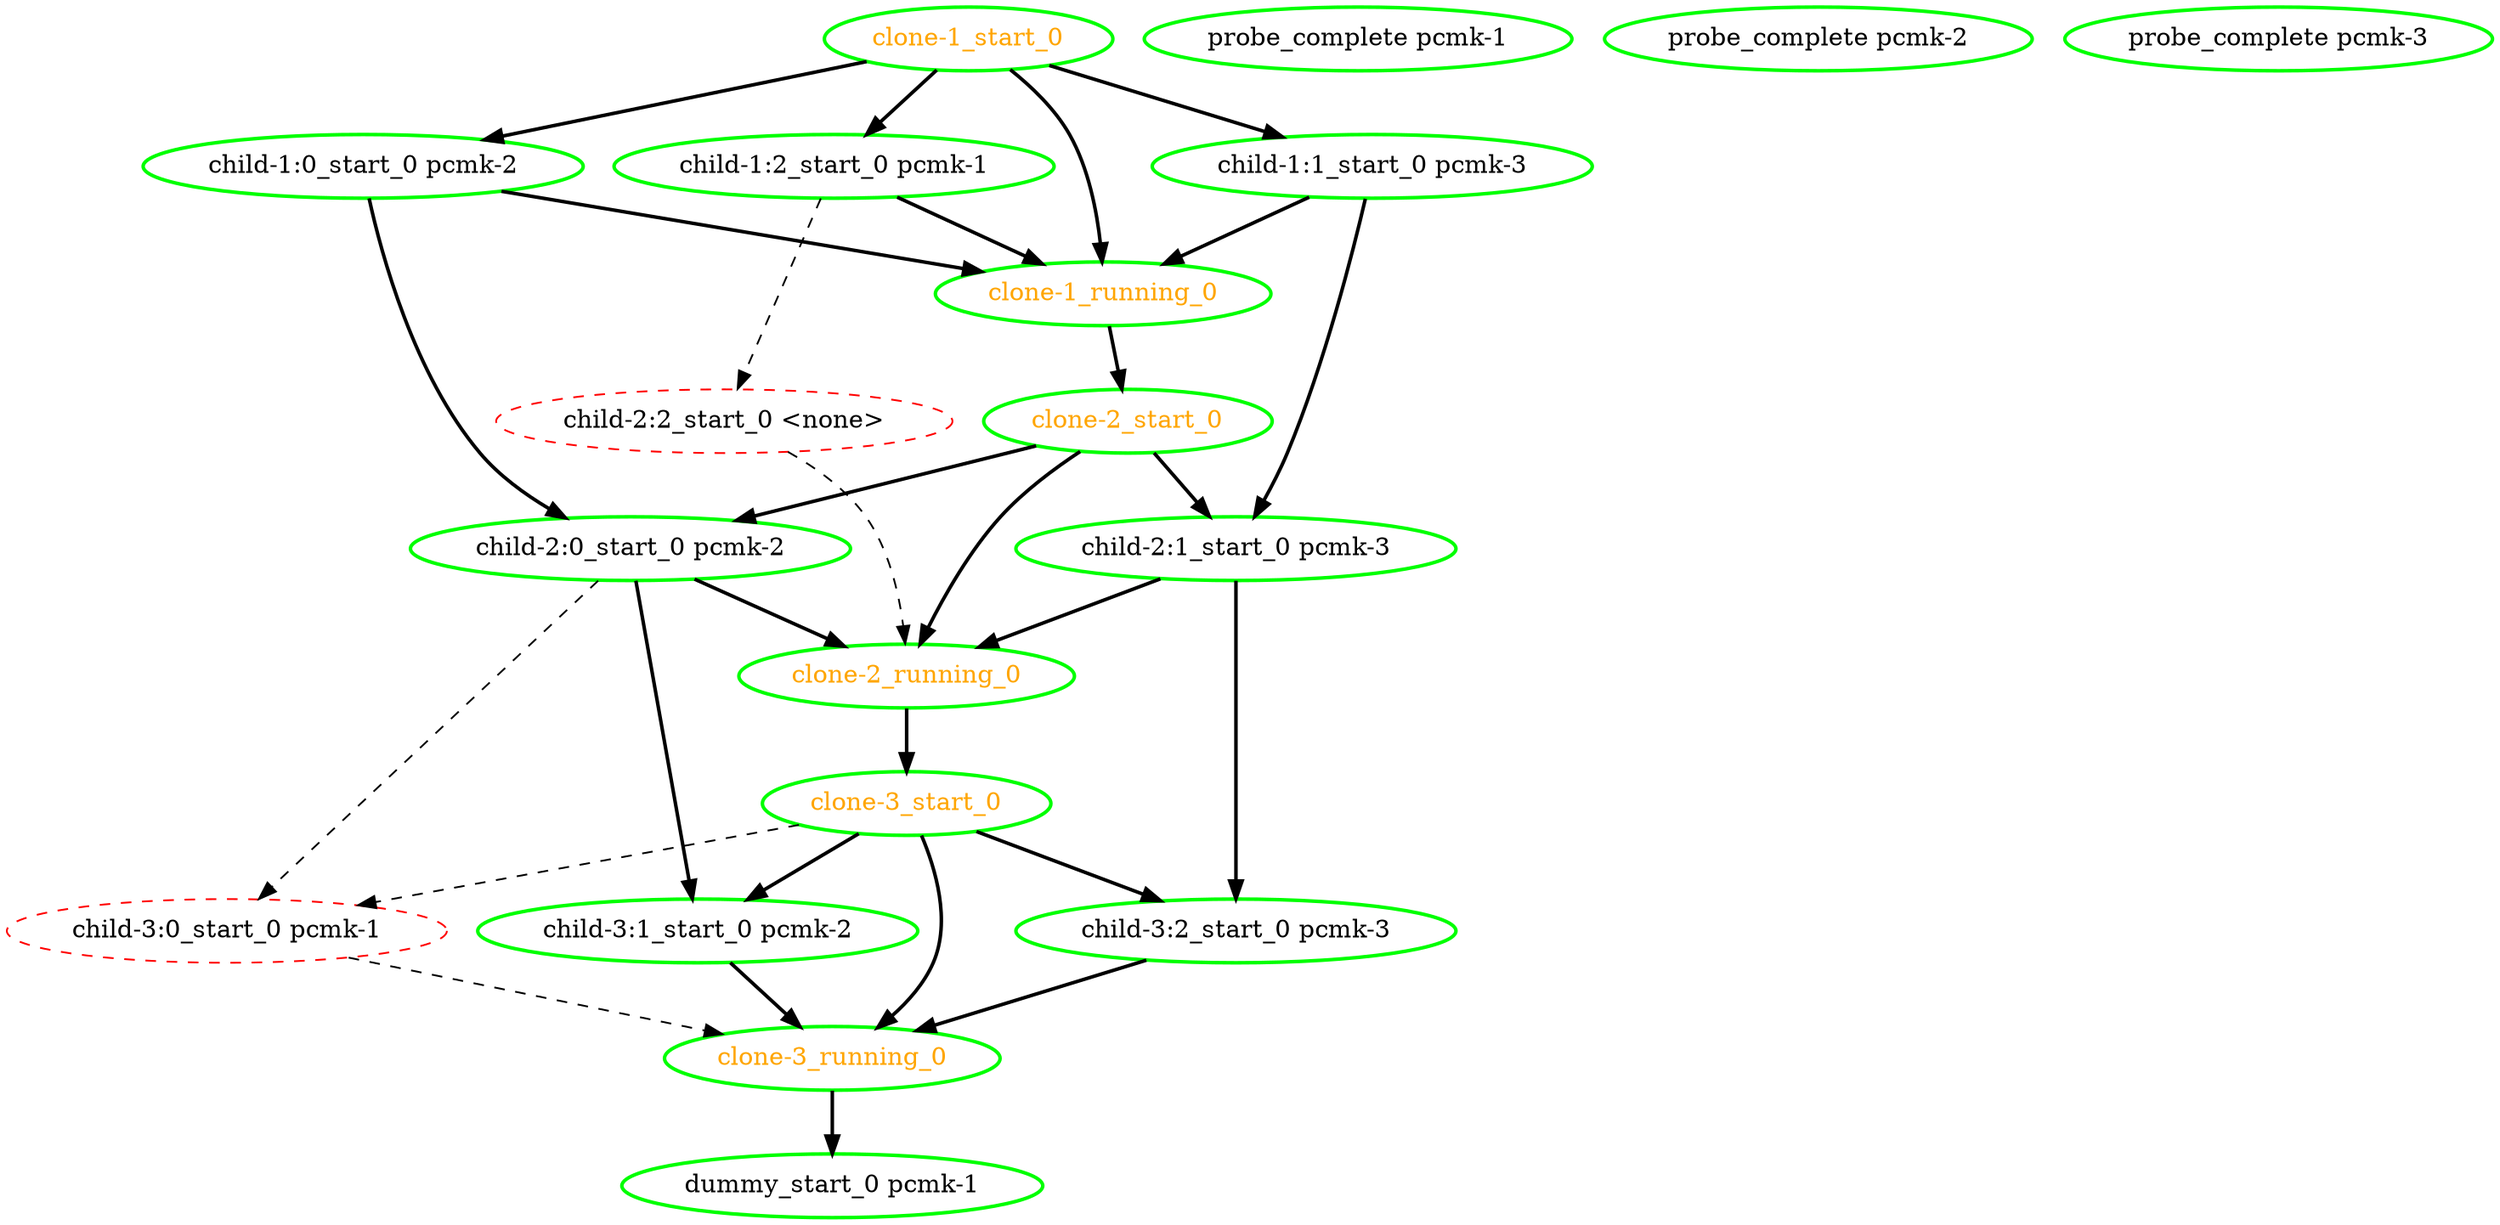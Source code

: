 digraph "g" {
"child-1:0_start_0 pcmk-2" -> "child-2:0_start_0 pcmk-2" [ style = bold]
"child-1:0_start_0 pcmk-2" -> "clone-1_running_0" [ style = bold]
"child-1:0_start_0 pcmk-2" [ style=bold color="green" fontcolor="black"]
"child-1:1_start_0 pcmk-3" -> "child-2:1_start_0 pcmk-3" [ style = bold]
"child-1:1_start_0 pcmk-3" -> "clone-1_running_0" [ style = bold]
"child-1:1_start_0 pcmk-3" [ style=bold color="green" fontcolor="black"]
"child-1:2_start_0 pcmk-1" -> "child-2:2_start_0 <none>" [ style = dashed]
"child-1:2_start_0 pcmk-1" -> "clone-1_running_0" [ style = bold]
"child-1:2_start_0 pcmk-1" [ style=bold color="green" fontcolor="black"]
"child-2:0_start_0 pcmk-2" -> "child-3:0_start_0 pcmk-1" [ style = dashed]
"child-2:0_start_0 pcmk-2" -> "child-3:1_start_0 pcmk-2" [ style = bold]
"child-2:0_start_0 pcmk-2" -> "clone-2_running_0" [ style = bold]
"child-2:0_start_0 pcmk-2" [ style=bold color="green" fontcolor="black"]
"child-2:1_start_0 pcmk-3" -> "child-3:2_start_0 pcmk-3" [ style = bold]
"child-2:1_start_0 pcmk-3" -> "clone-2_running_0" [ style = bold]
"child-2:1_start_0 pcmk-3" [ style=bold color="green" fontcolor="black"]
"child-2:2_start_0 <none>" -> "clone-2_running_0" [ style = dashed]
"child-2:2_start_0 <none>" [ style=dashed color="red" fontcolor="black"]
"child-3:0_start_0 pcmk-1" -> "clone-3_running_0" [ style = dashed]
"child-3:0_start_0 pcmk-1" [ style=dashed color="red" fontcolor="black"]
"child-3:1_start_0 pcmk-2" -> "clone-3_running_0" [ style = bold]
"child-3:1_start_0 pcmk-2" [ style=bold color="green" fontcolor="black"]
"child-3:2_start_0 pcmk-3" -> "clone-3_running_0" [ style = bold]
"child-3:2_start_0 pcmk-3" [ style=bold color="green" fontcolor="black"]
"clone-1_running_0" -> "clone-2_start_0" [ style = bold]
"clone-1_running_0" [ style=bold color="green" fontcolor="orange"]
"clone-1_start_0" -> "child-1:0_start_0 pcmk-2" [ style = bold]
"clone-1_start_0" -> "child-1:1_start_0 pcmk-3" [ style = bold]
"clone-1_start_0" -> "child-1:2_start_0 pcmk-1" [ style = bold]
"clone-1_start_0" -> "clone-1_running_0" [ style = bold]
"clone-1_start_0" [ style=bold color="green" fontcolor="orange"]
"clone-2_running_0" -> "clone-3_start_0" [ style = bold]
"clone-2_running_0" [ style=bold color="green" fontcolor="orange"]
"clone-2_start_0" -> "child-2:0_start_0 pcmk-2" [ style = bold]
"clone-2_start_0" -> "child-2:1_start_0 pcmk-3" [ style = bold]
"clone-2_start_0" -> "clone-2_running_0" [ style = bold]
"clone-2_start_0" [ style=bold color="green" fontcolor="orange"]
"clone-3_running_0" -> "dummy_start_0 pcmk-1" [ style = bold]
"clone-3_running_0" [ style=bold color="green" fontcolor="orange"]
"clone-3_start_0" -> "child-3:0_start_0 pcmk-1" [ style = dashed]
"clone-3_start_0" -> "child-3:1_start_0 pcmk-2" [ style = bold]
"clone-3_start_0" -> "child-3:2_start_0 pcmk-3" [ style = bold]
"clone-3_start_0" -> "clone-3_running_0" [ style = bold]
"clone-3_start_0" [ style=bold color="green" fontcolor="orange"]
"dummy_start_0 pcmk-1" [ style=bold color="green" fontcolor="black"]
"probe_complete pcmk-1" [ style=bold color="green" fontcolor="black"]
"probe_complete pcmk-2" [ style=bold color="green" fontcolor="black"]
"probe_complete pcmk-3" [ style=bold color="green" fontcolor="black"]
}

